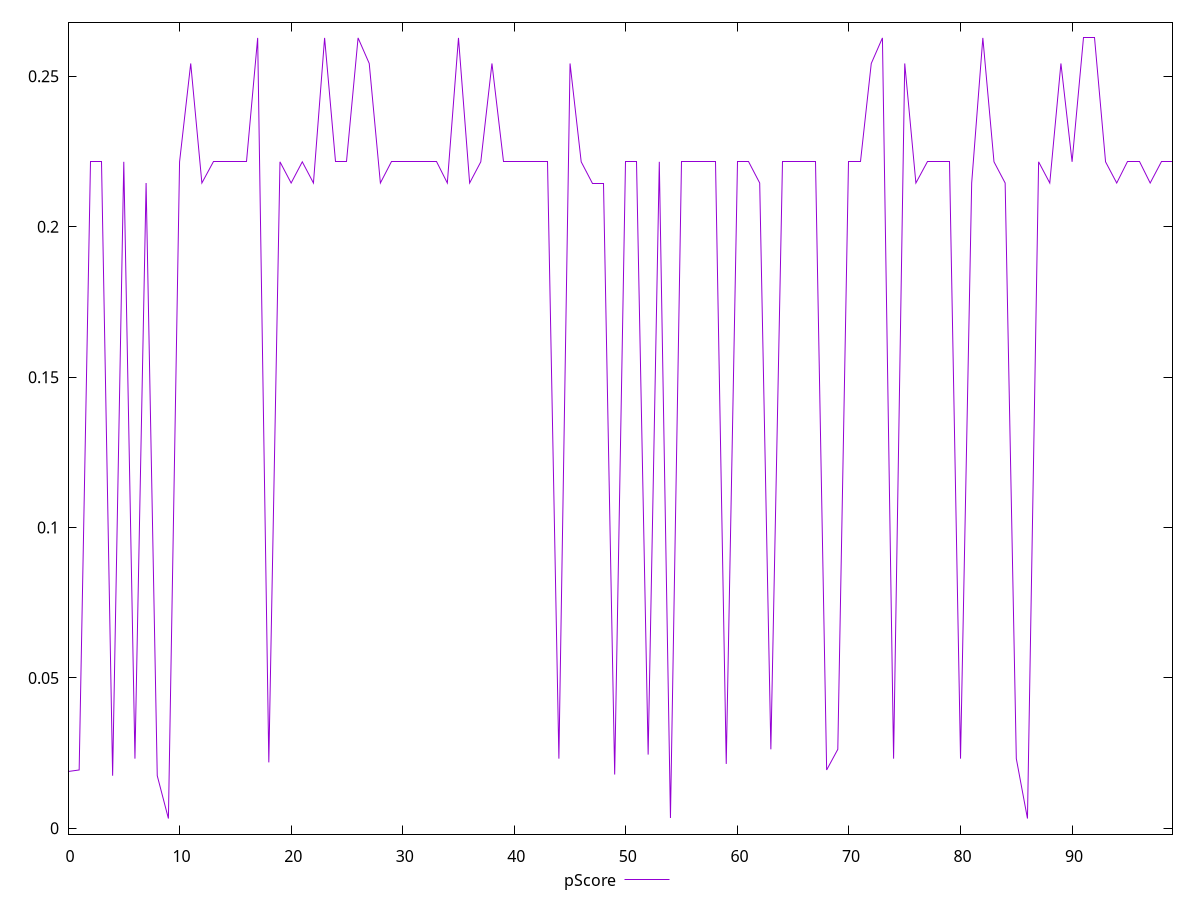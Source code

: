 reset

$pScore <<EOF
0 0.018875686436838734
1 0.019392642673986105
2 0.22159060454387491
3 0.22159060454387491
4 0.017477123090291147
5 0.22159060454387491
6 0.02316416769422902
7 0.21454267585001896
8 0.017477123090291147
9 0.0032521211570840647
10 0.22159060454387491
11 0.25429208279392723
12 0.21454267585001896
13 0.22159060454387491
14 0.22159060454387491
15 0.22159060454387491
16 0.22159060454387491
17 0.26278877104710546
18 0.021910926106640083
19 0.22159060454387491
20 0.21454267585001896
21 0.22159060454387491
22 0.21454267585001896
23 0.26278877104710546
24 0.22159060454387491
25 0.22159060454387491
26 0.26278877104710546
27 0.25429208279392723
28 0.21454267585001896
29 0.22159060454387491
30 0.22159060454387491
31 0.22159060454387491
32 0.22159060454387491
33 0.22159060454387491
34 0.21454267585001896
35 0.26278877104710546
36 0.21454267585001896
37 0.22159060454387491
38 0.25429208279392723
39 0.22159060454387491
40 0.22159060454387491
41 0.22159060454387491
42 0.22159060454387491
43 0.22159060454387491
44 0.02316416769422902
45 0.25429208279392723
46 0.22159060454387491
47 0.21454267585001896
48 0.21454267585001896
49 0.017881426819911728
50 0.22159060454387491
51 0.22159060454387491
52 0.02450773303193876
53 0.22159060454387491
54 0.0034250563607062245
55 0.22159060454387491
56 0.22159060454387491
57 0.22159060454387491
58 0.22159060454387491
59 0.021401038784392923
60 0.22159060454387491
61 0.22159060454387491
62 0.21454267585001896
63 0.026255918128751277
64 0.22159060454387491
65 0.22159060454387491
66 0.22159060454387491
67 0.22159060454387491
68 0.019392642673986105
69 0.026255918128751277
70 0.22159060454387491
71 0.22159060454387491
72 0.25429208279392723
73 0.26278877104710546
74 0.02316416769422902
75 0.25429208279392723
76 0.21454267585001896
77 0.22159060454387491
78 0.22159060454387491
79 0.22159060454387491
80 0.02316416769422902
81 0.21454267585001896
82 0.26278877104710546
83 0.22159060454387491
84 0.21454267585001896
85 0.02316416769422902
86 0.0032521211570840647
87 0.22159060454387491
88 0.21454267585001896
89 0.25429208279392723
90 0.22159060454387491
91 0.26278877104710546
92 0.26278877104710546
93 0.22159060454387491
94 0.21454267585001896
95 0.22159060454387491
96 0.22159060454387491
97 0.21454267585001896
98 0.22159060454387491
99 0.22159060454387491
EOF

set key outside below
set xrange [0:99]
set yrange [-0.0019386118407163635:0.2679795040449059]
set trange [-0.0019386118407163635:0.2679795040449059]
set terminal svg size 640, 500 enhanced background rgb 'white'
set output "report_00026_2021-02-22T21:38:55.199Z/cumulative-layout-shift/samples/pages+cached+noadtech/pScore/values.svg"

plot $pScore title "pScore" with line

reset

